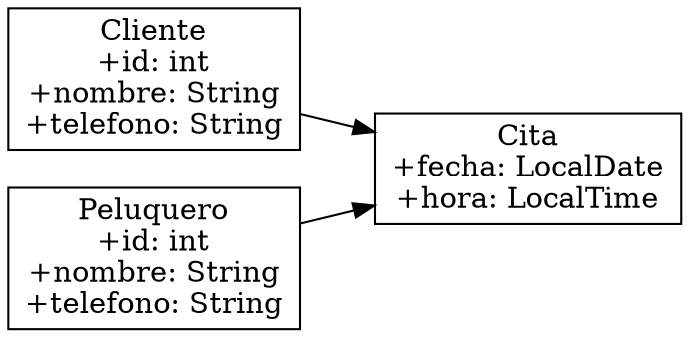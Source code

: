 digraph G {
    rankdir=LR;
    node [shape=box];

    Cliente [label="Cliente\n+id: int\n+nombre: String\n+telefono: String"];
    Peluquero [label="Peluquero\n+id: int\n+nombre: String\n+telefono: String"];
    Cita [label="Cita\n+fecha: LocalDate\n+hora: LocalTime"];

    Cliente -> Cita;
    Peluquero -> Cita;
}